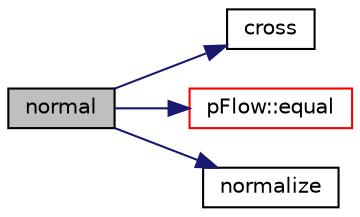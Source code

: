 digraph "normal"
{
 // LATEX_PDF_SIZE
  edge [fontname="Helvetica",fontsize="10",labelfontname="Helvetica",labelfontsize="10"];
  node [fontname="Helvetica",fontsize="10",shape=record];
  rankdir="LR";
  Node1 [label="normal",height=0.2,width=0.4,color="black", fillcolor="grey75", style="filled", fontcolor="black",tooltip=" "];
  Node1 -> Node2 [color="midnightblue",fontsize="10",style="solid",fontname="Helvetica"];
  Node2 [label="cross",height=0.2,width=0.4,color="black", fillcolor="white", style="filled",URL="$tripleFwd_8hpp.html#a7a724b824f9e21a646a965a99fff4b04",tooltip=" "];
  Node1 -> Node3 [color="midnightblue",fontsize="10",style="solid",fontname="Helvetica"];
  Node3 [label="pFlow::equal",height=0.2,width=0.4,color="red", fillcolor="white", style="filled",URL="$namespacepFlow.html#ac51b1f978c0296b63a19e0033906c25c",tooltip=" "];
  Node1 -> Node6 [color="midnightblue",fontsize="10",style="solid",fontname="Helvetica"];
  Node6 [label="normalize",height=0.2,width=0.4,color="black", fillcolor="white", style="filled",URL="$tripleFwd_8hpp.html#aac73338fc91e70834f04d7c806628ac5",tooltip=" "];
}
